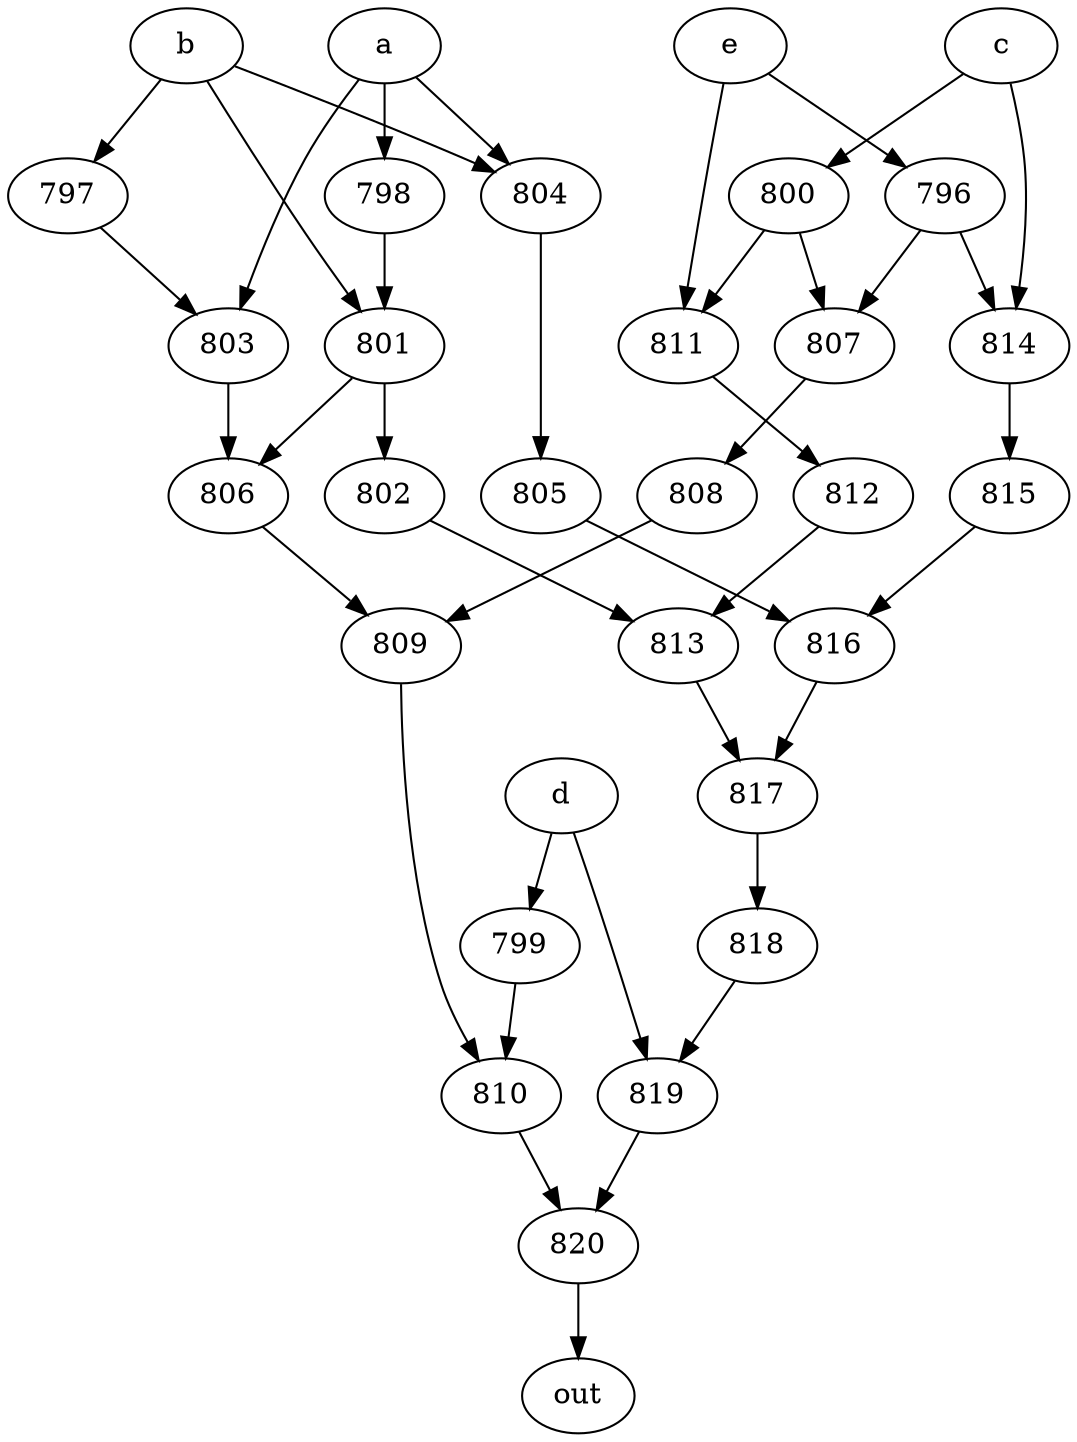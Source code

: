 strict digraph "" {
	820 -> out;
	a -> 798;
	a -> 803;
	a -> 804;
	798 -> 801;
	803 -> 806;
	804 -> 805;
	801 -> 806;
	801 -> 802;
	806 -> 809;
	805 -> 816;
	b -> 804;
	b -> 801;
	b -> 797;
	797 -> 803;
	802 -> 813;
	c -> 800;
	c -> 814;
	800 -> 807;
	800 -> 811;
	814 -> 815;
	807 -> 808;
	811 -> 812;
	815 -> 816;
	d -> 799;
	d -> 819;
	799 -> 810;
	819 -> 820;
	810 -> 820;
	e -> 811;
	e -> 796;
	796 -> 814;
	796 -> 807;
	812 -> 813;
	808 -> 809;
	813 -> 817;
	809 -> 810;
	817 -> 818;
	816 -> 817;
	818 -> 819;
}
